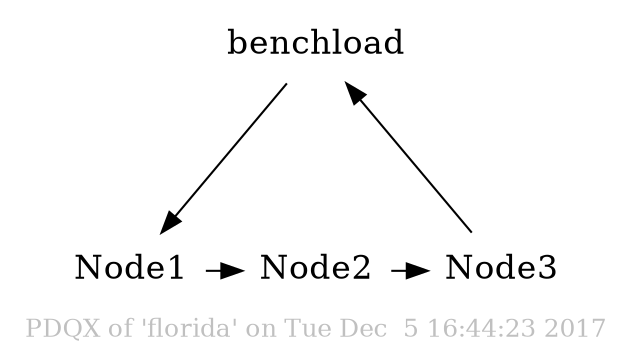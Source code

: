 /* Generated by pdqx.pl on Tue Dec  5 16:44:23 2017 */
/* Performance Dynamics Company, www.perfdynamics.com */
digraph G {
	graph [shape=none,label="PDQX of 'florida' on Tue Dec  5 16:44:23 2017",labelloc=b,fontsize=12,fontcolor=gray];
	size="11,8";
	compound=true;
	ranksep=1.0;
	node [shape=plaintext, fontsize=16, label=""];
	term_benchload [shape=none, label=benchload, image="node-delay.png"];
	Node1 [shape=none, label=Node1, image="node-single.png"];
	Node2 [shape=none, label=Node2, image="node-single.png"];
	Node3 [shape=none, label=Node3, image="node-single.png"];
	term_benchload -> Node1 -> Node2 -> Node3 -> term_benchload;
	{rank=same; Node1; Node2; Node3; }
}
